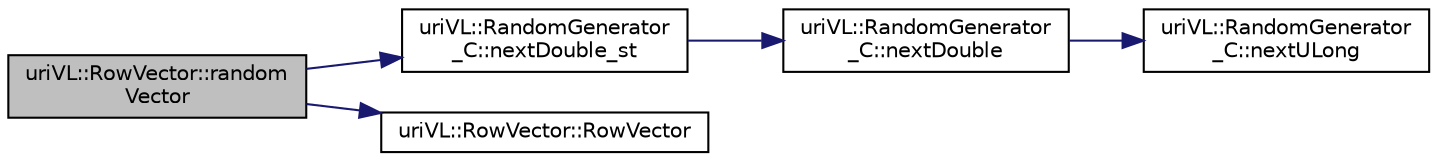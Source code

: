 digraph "uriVL::RowVector::randomVector"
{
  edge [fontname="Helvetica",fontsize="10",labelfontname="Helvetica",labelfontsize="10"];
  node [fontname="Helvetica",fontsize="10",shape=record];
  rankdir="LR";
  Node1 [label="uriVL::RowVector::random\lVector",height=0.2,width=0.4,color="black", fillcolor="grey75", style="filled", fontcolor="black"];
  Node1 -> Node2 [color="midnightblue",fontsize="10",style="solid",fontname="Helvetica"];
  Node2 [label="uriVL::RandomGenerator\l_C::nextDouble_st",height=0.2,width=0.4,color="black", fillcolor="white", style="filled",URL="$classuriVL_1_1RandomGenerator__C.html#ad80137c6ff980176cd0273ac4ba509c1",tooltip="Returns a new uniformly-distributed double pseudo-random number in the range [0, 1[. "];
  Node2 -> Node3 [color="midnightblue",fontsize="10",style="solid",fontname="Helvetica"];
  Node3 [label="uriVL::RandomGenerator\l_C::nextDouble",height=0.2,width=0.4,color="black", fillcolor="white", style="filled",URL="$classuriVL_1_1RandomGenerator__C.html#a0db85bb5d87d0ae40d86ce75c6474498",tooltip="Returns a new uniformly distributed double pseudo-random number in the range specified. "];
  Node3 -> Node4 [color="midnightblue",fontsize="10",style="solid",fontname="Helvetica"];
  Node4 [label="uriVL::RandomGenerator\l_C::nextULong",height=0.2,width=0.4,color="black", fillcolor="white", style="filled",URL="$classuriVL_1_1RandomGenerator__C.html#ae97492f68d5a9969d1b8b70634304568",tooltip="Returns a new uniformly-distributed unsigned long pseudo-random number in the full range of the data ..."];
  Node1 -> Node5 [color="midnightblue",fontsize="10",style="solid",fontname="Helvetica"];
  Node5 [label="uriVL::RowVector::RowVector",height=0.2,width=0.4,color="black", fillcolor="white", style="filled",URL="$classuriVL_1_1RowVector.html#a2224578fb03acdc1659026465793d65e",tooltip="Creates a new zero row vector at the dimensions specified. "];
}
